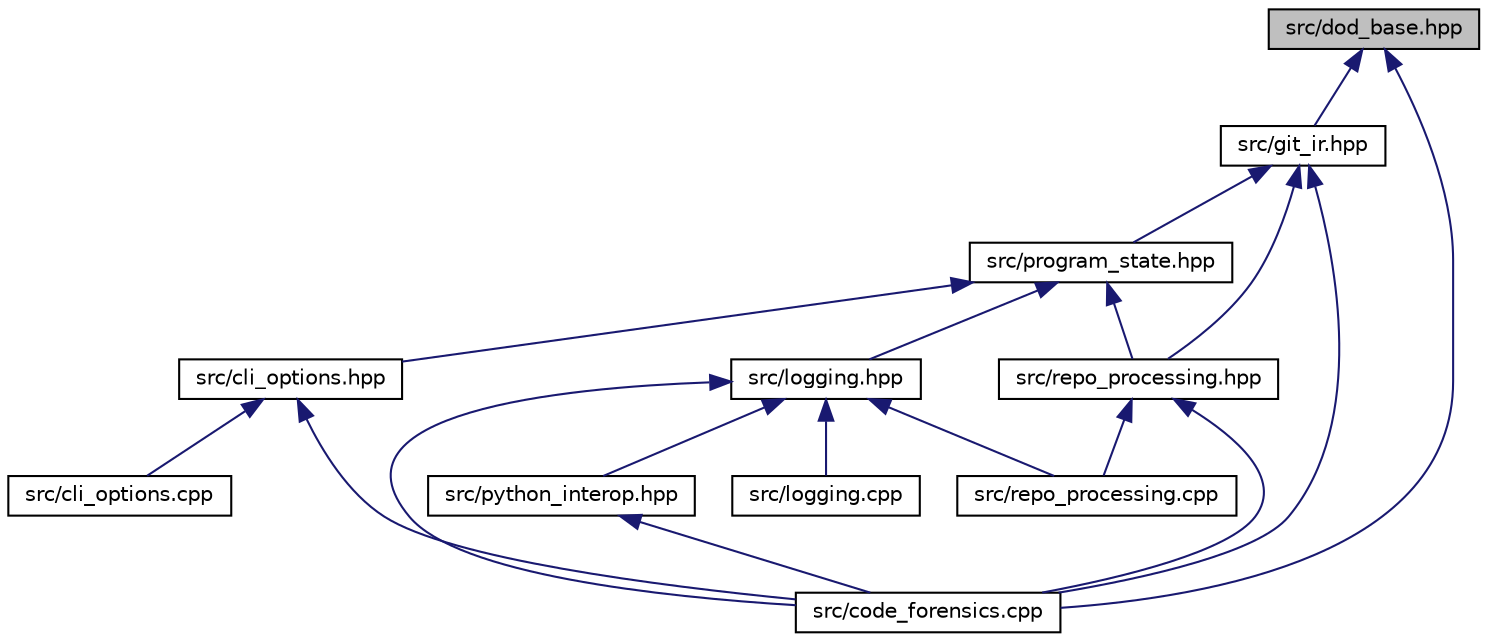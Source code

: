 digraph "src/dod_base.hpp"
{
 // LATEX_PDF_SIZE
  edge [fontname="Helvetica",fontsize="10",labelfontname="Helvetica",labelfontsize="10"];
  node [fontname="Helvetica",fontsize="10",shape=record];
  Node1 [label="src/dod_base.hpp",height=0.2,width=0.4,color="black", fillcolor="grey75", style="filled", fontcolor="black",tooltip=" "];
  Node1 -> Node2 [dir="back",color="midnightblue",fontsize="10",style="solid",fontname="Helvetica"];
  Node2 [label="src/git_ir.hpp",height=0.2,width=0.4,color="black", fillcolor="white", style="filled",URL="$git__ir_8hpp.html",tooltip=" "];
  Node2 -> Node3 [dir="back",color="midnightblue",fontsize="10",style="solid",fontname="Helvetica"];
  Node3 [label="src/program_state.hpp",height=0.2,width=0.4,color="black", fillcolor="white", style="filled",URL="$program__state_8hpp.html",tooltip="Main code analysis state and configuration classes."];
  Node3 -> Node4 [dir="back",color="midnightblue",fontsize="10",style="solid",fontname="Helvetica"];
  Node4 [label="src/cli_options.hpp",height=0.2,width=0.4,color="black", fillcolor="white", style="filled",URL="$cli__options_8hpp.html",tooltip=" "];
  Node4 -> Node5 [dir="back",color="midnightblue",fontsize="10",style="solid",fontname="Helvetica"];
  Node5 [label="src/cli_options.cpp",height=0.2,width=0.4,color="black", fillcolor="white", style="filled",URL="$cli__options_8cpp.html",tooltip=" "];
  Node4 -> Node6 [dir="back",color="midnightblue",fontsize="10",style="solid",fontname="Helvetica"];
  Node6 [label="src/code_forensics.cpp",height=0.2,width=0.4,color="black", fillcolor="white", style="filled",URL="$code__forensics_8cpp.html",tooltip=" "];
  Node3 -> Node7 [dir="back",color="midnightblue",fontsize="10",style="solid",fontname="Helvetica"];
  Node7 [label="src/logging.hpp",height=0.2,width=0.4,color="black", fillcolor="white", style="filled",URL="$logging_8hpp.html",tooltip=" "];
  Node7 -> Node8 [dir="back",color="midnightblue",fontsize="10",style="solid",fontname="Helvetica"];
  Node8 [label="src/python_interop.hpp",height=0.2,width=0.4,color="black", fillcolor="white", style="filled",URL="$python__interop_8hpp.html",tooltip="Python module definition and interfacing classes."];
  Node8 -> Node6 [dir="back",color="midnightblue",fontsize="10",style="solid",fontname="Helvetica"];
  Node7 -> Node6 [dir="back",color="midnightblue",fontsize="10",style="solid",fontname="Helvetica"];
  Node7 -> Node9 [dir="back",color="midnightblue",fontsize="10",style="solid",fontname="Helvetica"];
  Node9 [label="src/logging.cpp",height=0.2,width=0.4,color="black", fillcolor="white", style="filled",URL="$logging_8cpp.html",tooltip=" "];
  Node7 -> Node10 [dir="back",color="midnightblue",fontsize="10",style="solid",fontname="Helvetica"];
  Node10 [label="src/repo_processing.cpp",height=0.2,width=0.4,color="black", fillcolor="white", style="filled",URL="$repo__processing_8cpp.html",tooltip="repository processing algorithms"];
  Node3 -> Node11 [dir="back",color="midnightblue",fontsize="10",style="solid",fontname="Helvetica"];
  Node11 [label="src/repo_processing.hpp",height=0.2,width=0.4,color="black", fillcolor="white", style="filled",URL="$repo__processing_8hpp.html",tooltip="Headers for the repository processing algorithms."];
  Node11 -> Node6 [dir="back",color="midnightblue",fontsize="10",style="solid",fontname="Helvetica"];
  Node11 -> Node10 [dir="back",color="midnightblue",fontsize="10",style="solid",fontname="Helvetica"];
  Node2 -> Node6 [dir="back",color="midnightblue",fontsize="10",style="solid",fontname="Helvetica"];
  Node2 -> Node11 [dir="back",color="midnightblue",fontsize="10",style="solid",fontname="Helvetica"];
  Node1 -> Node6 [dir="back",color="midnightblue",fontsize="10",style="solid",fontname="Helvetica"];
}
